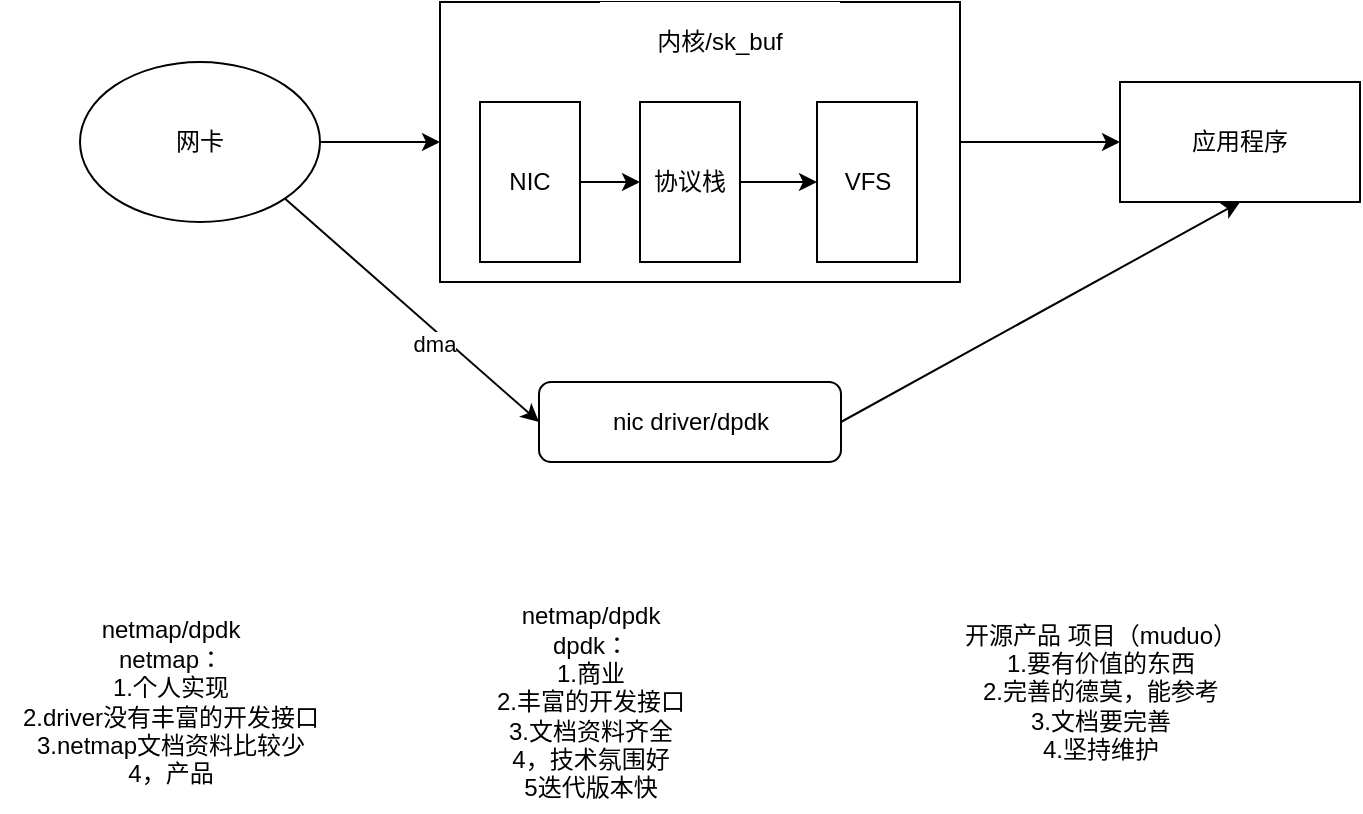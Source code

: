 <mxfile>
    <diagram id="5UgRjPKohtVg4GT1LKhZ" name="第 1 页">
        <mxGraphModel dx="1086" dy="682" grid="1" gridSize="10" guides="1" tooltips="1" connect="1" arrows="1" fold="1" page="1" pageScale="1" pageWidth="827" pageHeight="1169" math="0" shadow="0">
            <root>
                <mxCell id="0"/>
                <mxCell id="1" parent="0"/>
                <mxCell id="16" style="edgeStyle=none;html=1;exitX=1;exitY=0.5;exitDx=0;exitDy=0;" edge="1" parent="1" source="3" target="12">
                    <mxGeometry relative="1" as="geometry"/>
                </mxCell>
                <mxCell id="22" style="edgeStyle=none;html=1;exitX=1;exitY=1;exitDx=0;exitDy=0;entryX=0;entryY=0.5;entryDx=0;entryDy=0;" edge="1" parent="1" source="3" target="18">
                    <mxGeometry relative="1" as="geometry"/>
                </mxCell>
                <mxCell id="24" value="dma" style="edgeLabel;html=1;align=center;verticalAlign=middle;resizable=0;points=[];" vertex="1" connectable="0" parent="22">
                    <mxGeometry x="0.22" y="-4" relative="1" as="geometry">
                        <mxPoint y="1" as="offset"/>
                    </mxGeometry>
                </mxCell>
                <mxCell id="3" value="网卡" style="ellipse;whiteSpace=wrap;html=1;" vertex="1" parent="1">
                    <mxGeometry x="70" y="210" width="120" height="80" as="geometry"/>
                </mxCell>
                <mxCell id="17" style="edgeStyle=none;html=1;exitX=1;exitY=0.5;exitDx=0;exitDy=0;entryX=0;entryY=0.5;entryDx=0;entryDy=0;" edge="1" parent="1" source="12" target="14">
                    <mxGeometry relative="1" as="geometry"/>
                </mxCell>
                <mxCell id="12" value="" style="rounded=0;whiteSpace=wrap;html=1;" vertex="1" parent="1">
                    <mxGeometry x="250" y="180" width="260" height="140" as="geometry"/>
                </mxCell>
                <mxCell id="25" style="edgeStyle=none;html=1;exitX=1;exitY=0.5;exitDx=0;exitDy=0;entryX=0;entryY=0.5;entryDx=0;entryDy=0;" edge="1" parent="1" source="9" target="10">
                    <mxGeometry relative="1" as="geometry"/>
                </mxCell>
                <mxCell id="9" value="NIC" style="rounded=0;whiteSpace=wrap;html=1;" vertex="1" parent="1">
                    <mxGeometry x="270" y="230" width="50" height="80" as="geometry"/>
                </mxCell>
                <mxCell id="26" style="edgeStyle=none;html=1;exitX=1;exitY=0.5;exitDx=0;exitDy=0;entryX=0;entryY=0.5;entryDx=0;entryDy=0;" edge="1" parent="1" source="10" target="11">
                    <mxGeometry relative="1" as="geometry"/>
                </mxCell>
                <mxCell id="10" value="协议栈" style="rounded=0;whiteSpace=wrap;html=1;" vertex="1" parent="1">
                    <mxGeometry x="350" y="230" width="50" height="80" as="geometry"/>
                </mxCell>
                <mxCell id="11" value="VFS" style="rounded=0;whiteSpace=wrap;html=1;" vertex="1" parent="1">
                    <mxGeometry x="438.5" y="230" width="50" height="80" as="geometry"/>
                </mxCell>
                <mxCell id="13" value="内核/sk_buf" style="rounded=0;whiteSpace=wrap;html=1;strokeColor=none;" vertex="1" parent="1">
                    <mxGeometry x="330" y="180" width="120" height="40" as="geometry"/>
                </mxCell>
                <mxCell id="14" value="应用程序" style="rounded=0;whiteSpace=wrap;html=1;" vertex="1" parent="1">
                    <mxGeometry x="590" y="220" width="120" height="60" as="geometry"/>
                </mxCell>
                <mxCell id="23" style="edgeStyle=none;html=1;exitX=1;exitY=0.5;exitDx=0;exitDy=0;entryX=0.5;entryY=1;entryDx=0;entryDy=0;" edge="1" parent="1" source="18" target="14">
                    <mxGeometry relative="1" as="geometry"/>
                </mxCell>
                <mxCell id="18" value="nic driver/dpdk" style="rounded=1;whiteSpace=wrap;html=1;" vertex="1" parent="1">
                    <mxGeometry x="299.5" y="370" width="151" height="40" as="geometry"/>
                </mxCell>
                <mxCell id="19" value="netmap/dpdk&lt;br&gt;netmap：&lt;br&gt;1.个人实现&lt;br&gt;2.driver没有丰富的开发接口&lt;br&gt;3.netmap文档资料比较少&lt;br&gt;4，产品" style="text;html=1;align=center;verticalAlign=middle;resizable=0;points=[];autosize=1;strokeColor=none;fillColor=none;" vertex="1" parent="1">
                    <mxGeometry x="30" y="480" width="170" height="100" as="geometry"/>
                </mxCell>
                <mxCell id="20" value="netmap/dpdk&lt;br&gt;dpdk：&lt;br&gt;1.商业&lt;br&gt;2.丰富的开发接口&lt;br&gt;3.文档资料齐全&lt;br&gt;4，技术氛围好&lt;br&gt;5迭代版本快" style="text;html=1;align=center;verticalAlign=middle;resizable=0;points=[];autosize=1;strokeColor=none;fillColor=none;" vertex="1" parent="1">
                    <mxGeometry x="265" y="475" width="120" height="110" as="geometry"/>
                </mxCell>
                <mxCell id="21" value="开源产品 项目（muduo）&lt;br&gt;1.要有价值的东西&lt;br&gt;2.完善的德莫，能参考&lt;br&gt;3.文档要完善&lt;br&gt;4.坚持维护&lt;br&gt;" style="text;html=1;align=center;verticalAlign=middle;resizable=0;points=[];autosize=1;strokeColor=none;fillColor=none;" vertex="1" parent="1">
                    <mxGeometry x="500" y="480" width="160" height="90" as="geometry"/>
                </mxCell>
            </root>
        </mxGraphModel>
    </diagram>
</mxfile>
